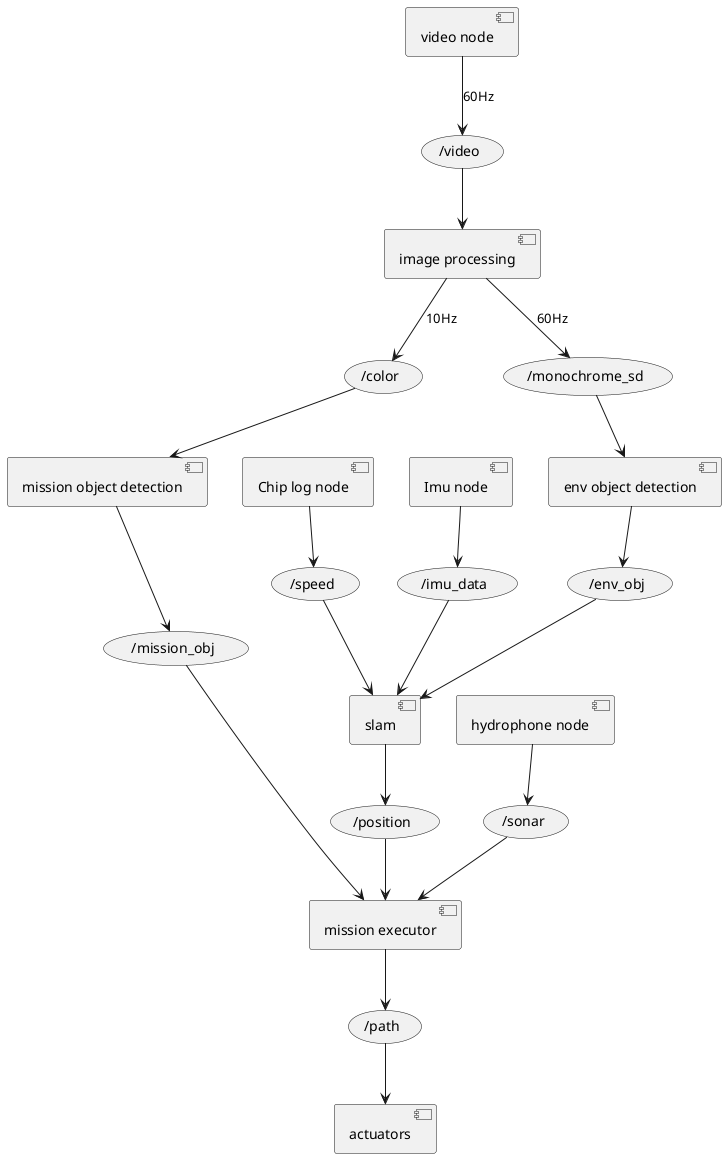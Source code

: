 @startuml
'up to down direction

[video node]
[Imu node]
[Chip log node]
[image processing]
[hydrophone node]

[mission object detection]
[env object detection]
[slam]

[mission executor]
[actuators]

(/video)
(/speed)
(/imu_data)
(/monochrome_sd)
(/color)
(/env_obj)
(/mission_obj)
(/position)
(/sonar)
(/path)

[hydrophone node] --> (/sonar)
[Imu node] --> (/imu_data)
[Chip log node] --> (/speed)
[video node] --> (/video): 60Hz
(/video) --> [image processing]
[image processing] -->(/monochrome_sd): 60Hz
[image processing] --> (/color) : 10Hz

(/monochrome_sd) --> [env object detection]
(/color) --> [mission object detection]

[env object detection] --> (/env_obj)

(/imu_data) --> [slam]
(/env_obj) --> [slam]
(/speed) --> [slam]
[slam] --> [/position]
[mission object detection] --> (/mission_obj)

(/mission_obj) --> [mission executor]
(/position) --> [mission executor]
(/sonar) --> [mission executor]
[mission executor] --> (/path)
(/path) --> [actuators]

@enduml